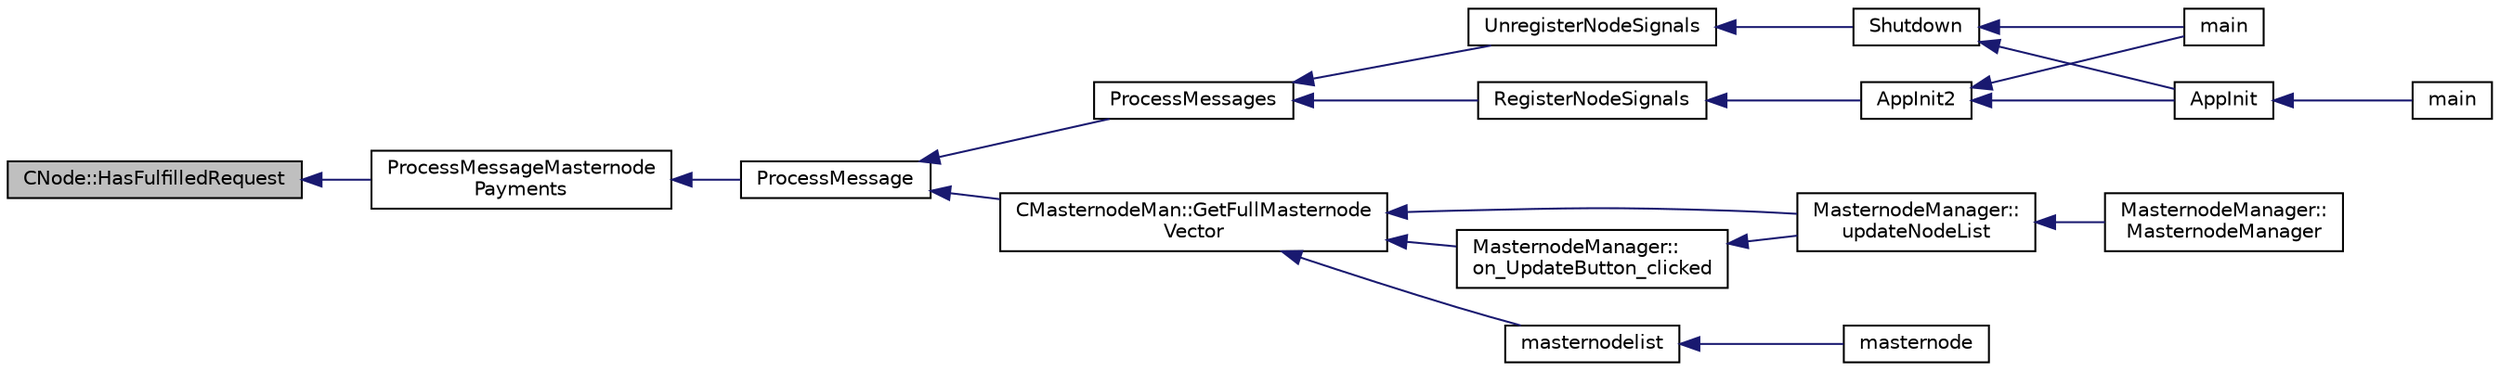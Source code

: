 digraph "CNode::HasFulfilledRequest"
{
  edge [fontname="Helvetica",fontsize="10",labelfontname="Helvetica",labelfontsize="10"];
  node [fontname="Helvetica",fontsize="10",shape=record];
  rankdir="LR";
  Node603 [label="CNode::HasFulfilledRequest",height=0.2,width=0.4,color="black", fillcolor="grey75", style="filled", fontcolor="black"];
  Node603 -> Node604 [dir="back",color="midnightblue",fontsize="10",style="solid",fontname="Helvetica"];
  Node604 [label="ProcessMessageMasternode\lPayments",height=0.2,width=0.4,color="black", fillcolor="white", style="filled",URL="$dc/d20/masternode-payments_8h.html#a8c28fb440d8031543d1de309e34c40f2"];
  Node604 -> Node605 [dir="back",color="midnightblue",fontsize="10",style="solid",fontname="Helvetica"];
  Node605 [label="ProcessMessage",height=0.2,width=0.4,color="black", fillcolor="white", style="filled",URL="$df/d0a/main_8cpp.html#a8ba92b1a4bce3c835e887a9073d17d8e"];
  Node605 -> Node606 [dir="back",color="midnightblue",fontsize="10",style="solid",fontname="Helvetica"];
  Node606 [label="ProcessMessages",height=0.2,width=0.4,color="black", fillcolor="white", style="filled",URL="$d4/dbf/main_8h.html#a196f9318f02448b85b28d612698934fd"];
  Node606 -> Node607 [dir="back",color="midnightblue",fontsize="10",style="solid",fontname="Helvetica"];
  Node607 [label="RegisterNodeSignals",height=0.2,width=0.4,color="black", fillcolor="white", style="filled",URL="$d4/dbf/main_8h.html#ab02615ff65f91d69f8d786ec900baa8a",tooltip="Register with a network node to receive its signals. "];
  Node607 -> Node608 [dir="back",color="midnightblue",fontsize="10",style="solid",fontname="Helvetica"];
  Node608 [label="AppInit2",height=0.2,width=0.4,color="black", fillcolor="white", style="filled",URL="$d8/dc0/init_8h.html#a1a4c1bfbf6ba1db77e988b89b9cadfd3",tooltip="Initialize ion. "];
  Node608 -> Node609 [dir="back",color="midnightblue",fontsize="10",style="solid",fontname="Helvetica"];
  Node609 [label="AppInit",height=0.2,width=0.4,color="black", fillcolor="white", style="filled",URL="$d4/d35/iond_8cpp.html#ac59316b767e6984e1285f0531275286b"];
  Node609 -> Node610 [dir="back",color="midnightblue",fontsize="10",style="solid",fontname="Helvetica"];
  Node610 [label="main",height=0.2,width=0.4,color="black", fillcolor="white", style="filled",URL="$d4/d35/iond_8cpp.html#a0ddf1224851353fc92bfbff6f499fa97"];
  Node608 -> Node611 [dir="back",color="midnightblue",fontsize="10",style="solid",fontname="Helvetica"];
  Node611 [label="main",height=0.2,width=0.4,color="black", fillcolor="white", style="filled",URL="$d5/d2d/ion_8cpp.html#a0ddf1224851353fc92bfbff6f499fa97"];
  Node606 -> Node612 [dir="back",color="midnightblue",fontsize="10",style="solid",fontname="Helvetica"];
  Node612 [label="UnregisterNodeSignals",height=0.2,width=0.4,color="black", fillcolor="white", style="filled",URL="$d4/dbf/main_8h.html#a3ef0cc6e9d9d6435ee2a5569244d6ebd",tooltip="Unregister a network node. "];
  Node612 -> Node613 [dir="back",color="midnightblue",fontsize="10",style="solid",fontname="Helvetica"];
  Node613 [label="Shutdown",height=0.2,width=0.4,color="black", fillcolor="white", style="filled",URL="$d8/dc0/init_8h.html#ac5f038c2b480cf9ef5e19e3eba8dbaf9"];
  Node613 -> Node609 [dir="back",color="midnightblue",fontsize="10",style="solid",fontname="Helvetica"];
  Node613 -> Node611 [dir="back",color="midnightblue",fontsize="10",style="solid",fontname="Helvetica"];
  Node605 -> Node614 [dir="back",color="midnightblue",fontsize="10",style="solid",fontname="Helvetica"];
  Node614 [label="CMasternodeMan::GetFullMasternode\lVector",height=0.2,width=0.4,color="black", fillcolor="white", style="filled",URL="$dc/d6b/class_c_masternode_man.html#ab39e213a7601e1bef2eba1d5d63206f5"];
  Node614 -> Node615 [dir="back",color="midnightblue",fontsize="10",style="solid",fontname="Helvetica"];
  Node615 [label="MasternodeManager::\lupdateNodeList",height=0.2,width=0.4,color="black", fillcolor="white", style="filled",URL="$d9/d70/class_masternode_manager.html#a5485a8bd6ccf673027165cc1207dfae9"];
  Node615 -> Node616 [dir="back",color="midnightblue",fontsize="10",style="solid",fontname="Helvetica"];
  Node616 [label="MasternodeManager::\lMasternodeManager",height=0.2,width=0.4,color="black", fillcolor="white", style="filled",URL="$d9/d70/class_masternode_manager.html#ad18cb99065e056e6b791e2356de826bf"];
  Node614 -> Node617 [dir="back",color="midnightblue",fontsize="10",style="solid",fontname="Helvetica"];
  Node617 [label="MasternodeManager::\lon_UpdateButton_clicked",height=0.2,width=0.4,color="black", fillcolor="white", style="filled",URL="$d9/d70/class_masternode_manager.html#ae8d07b4d869e3eb09fe1be445eff0430"];
  Node617 -> Node615 [dir="back",color="midnightblue",fontsize="10",style="solid",fontname="Helvetica"];
  Node614 -> Node618 [dir="back",color="midnightblue",fontsize="10",style="solid",fontname="Helvetica"];
  Node618 [label="masternodelist",height=0.2,width=0.4,color="black", fillcolor="white", style="filled",URL="$d5/d6b/rpcstashedsend_8cpp.html#a3a7ed7e37f21eb2912afc6e776f7236c"];
  Node618 -> Node619 [dir="back",color="midnightblue",fontsize="10",style="solid",fontname="Helvetica"];
  Node619 [label="masternode",height=0.2,width=0.4,color="black", fillcolor="white", style="filled",URL="$d5/d6b/rpcstashedsend_8cpp.html#a30609e443aeb47c29ed0878d16b1b5e1"];
}
